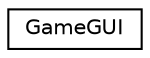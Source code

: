 digraph "Graphical Class Hierarchy"
{
  edge [fontname="Helvetica",fontsize="10",labelfontname="Helvetica",labelfontsize="10"];
  node [fontname="Helvetica",fontsize="10",shape=record];
  rankdir="LR";
  Node1 [label="GameGUI",height=0.2,width=0.4,color="black", fillcolor="white", style="filled",URL="$classGameGUI.html",tooltip="Class for handling all the game GUI. "];
}
